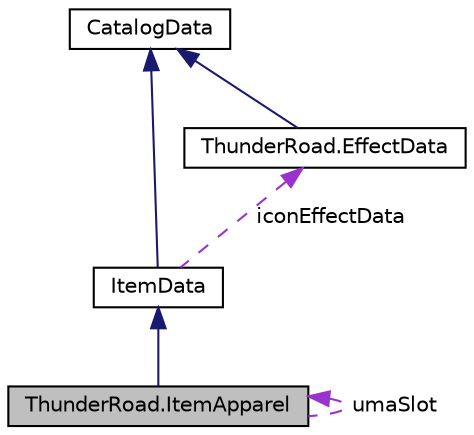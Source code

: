 digraph "ThunderRoad.ItemApparel"
{
 // LATEX_PDF_SIZE
  edge [fontname="Helvetica",fontsize="10",labelfontname="Helvetica",labelfontsize="10"];
  node [fontname="Helvetica",fontsize="10",shape=record];
  Node1 [label="ThunderRoad.ItemApparel",height=0.2,width=0.4,color="black", fillcolor="grey75", style="filled", fontcolor="black",tooltip="Class ItemApparel. Implements the ThunderRoad.ItemData"];
  Node2 -> Node1 [dir="back",color="midnightblue",fontsize="10",style="solid",fontname="Helvetica"];
  Node2 [label="ItemData",height=0.2,width=0.4,color="black", fillcolor="white", style="filled",URL="$class_thunder_road_1_1_item_data.html",tooltip="Class ItemData. Implements the ThunderRoad.CatalogData"];
  Node3 -> Node2 [dir="back",color="midnightblue",fontsize="10",style="solid",fontname="Helvetica"];
  Node3 [label="CatalogData",height=0.2,width=0.4,color="black", fillcolor="white", style="filled",URL="$class_thunder_road_1_1_catalog_data.html",tooltip="Class CatalogData."];
  Node4 -> Node2 [dir="back",color="darkorchid3",fontsize="10",style="dashed",label=" iconEffectData" ,fontname="Helvetica"];
  Node4 [label="ThunderRoad.EffectData",height=0.2,width=0.4,color="black", fillcolor="white", style="filled",URL="$class_thunder_road_1_1_effect_data.html",tooltip="Class EffectData. Implements the ThunderRoad.CatalogData"];
  Node3 -> Node4 [dir="back",color="midnightblue",fontsize="10",style="solid",fontname="Helvetica"];
  Node1 -> Node1 [dir="back",color="darkorchid3",fontsize="10",style="dashed",label=" umaSlot" ,fontname="Helvetica"];
}
